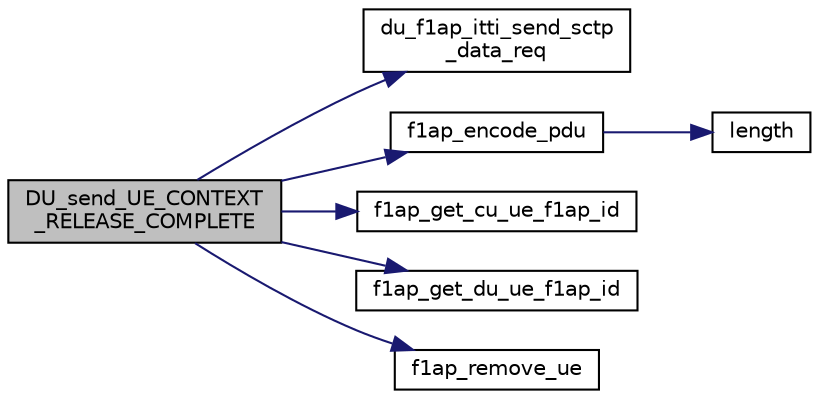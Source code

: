 digraph "DU_send_UE_CONTEXT_RELEASE_COMPLETE"
{
 // LATEX_PDF_SIZE
  edge [fontname="Helvetica",fontsize="10",labelfontname="Helvetica",labelfontsize="10"];
  node [fontname="Helvetica",fontsize="10",shape=record];
  rankdir="LR";
  Node1 [label="DU_send_UE_CONTEXT\l_RELEASE_COMPLETE",height=0.2,width=0.4,color="black", fillcolor="grey75", style="filled", fontcolor="black",tooltip=" "];
  Node1 -> Node2 [color="midnightblue",fontsize="10",style="solid",fontname="Helvetica"];
  Node2 [label="du_f1ap_itti_send_sctp\l_data_req",height=0.2,width=0.4,color="black", fillcolor="white", style="filled",URL="$f1ap__itti__messaging_8c.html#aefac93d9d3cf31f8e5b39050a4ecc3a2",tooltip=" "];
  Node1 -> Node3 [color="midnightblue",fontsize="10",style="solid",fontname="Helvetica"];
  Node3 [label="f1ap_encode_pdu",height=0.2,width=0.4,color="black", fillcolor="white", style="filled",URL="$f1ap__encoder_8c.html#aeb101e0107e90201d0a11b82b3fab4b9",tooltip=" "];
  Node3 -> Node4 [color="midnightblue",fontsize="10",style="solid",fontname="Helvetica"];
  Node4 [label="length",height=0.2,width=0.4,color="black", fillcolor="white", style="filled",URL="$UTIL_2OMG_2common_8c.html#a587e0ad0d0cc2677421231a08c3a614b",tooltip="Helper function to return the length of a string."];
  Node1 -> Node5 [color="midnightblue",fontsize="10",style="solid",fontname="Helvetica"];
  Node5 [label="f1ap_get_cu_ue_f1ap_id",height=0.2,width=0.4,color="black", fillcolor="white", style="filled",URL="$f1ap__common_8c.html#a75bccc26261d06ddfc1a754245fcb759",tooltip=" "];
  Node1 -> Node6 [color="midnightblue",fontsize="10",style="solid",fontname="Helvetica"];
  Node6 [label="f1ap_get_du_ue_f1ap_id",height=0.2,width=0.4,color="black", fillcolor="white", style="filled",URL="$f1ap__common_8c.html#a72ad50876a00a31877be538133b7754c",tooltip=" "];
  Node1 -> Node7 [color="midnightblue",fontsize="10",style="solid",fontname="Helvetica"];
  Node7 [label="f1ap_remove_ue",height=0.2,width=0.4,color="black", fillcolor="white", style="filled",URL="$f1ap__common_8c.html#a0356ec750dfc6e7fae956cff68a7ca0a",tooltip=" "];
}
